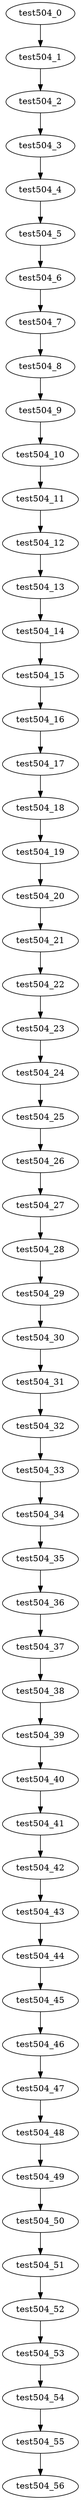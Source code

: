 digraph G {
test504_0->test504_1;
test504_1->test504_2;
test504_2->test504_3;
test504_3->test504_4;
test504_4->test504_5;
test504_5->test504_6;
test504_6->test504_7;
test504_7->test504_8;
test504_8->test504_9;
test504_9->test504_10;
test504_10->test504_11;
test504_11->test504_12;
test504_12->test504_13;
test504_13->test504_14;
test504_14->test504_15;
test504_15->test504_16;
test504_16->test504_17;
test504_17->test504_18;
test504_18->test504_19;
test504_19->test504_20;
test504_20->test504_21;
test504_21->test504_22;
test504_22->test504_23;
test504_23->test504_24;
test504_24->test504_25;
test504_25->test504_26;
test504_26->test504_27;
test504_27->test504_28;
test504_28->test504_29;
test504_29->test504_30;
test504_30->test504_31;
test504_31->test504_32;
test504_32->test504_33;
test504_33->test504_34;
test504_34->test504_35;
test504_35->test504_36;
test504_36->test504_37;
test504_37->test504_38;
test504_38->test504_39;
test504_39->test504_40;
test504_40->test504_41;
test504_41->test504_42;
test504_42->test504_43;
test504_43->test504_44;
test504_44->test504_45;
test504_45->test504_46;
test504_46->test504_47;
test504_47->test504_48;
test504_48->test504_49;
test504_49->test504_50;
test504_50->test504_51;
test504_51->test504_52;
test504_52->test504_53;
test504_53->test504_54;
test504_54->test504_55;
test504_55->test504_56;

}
